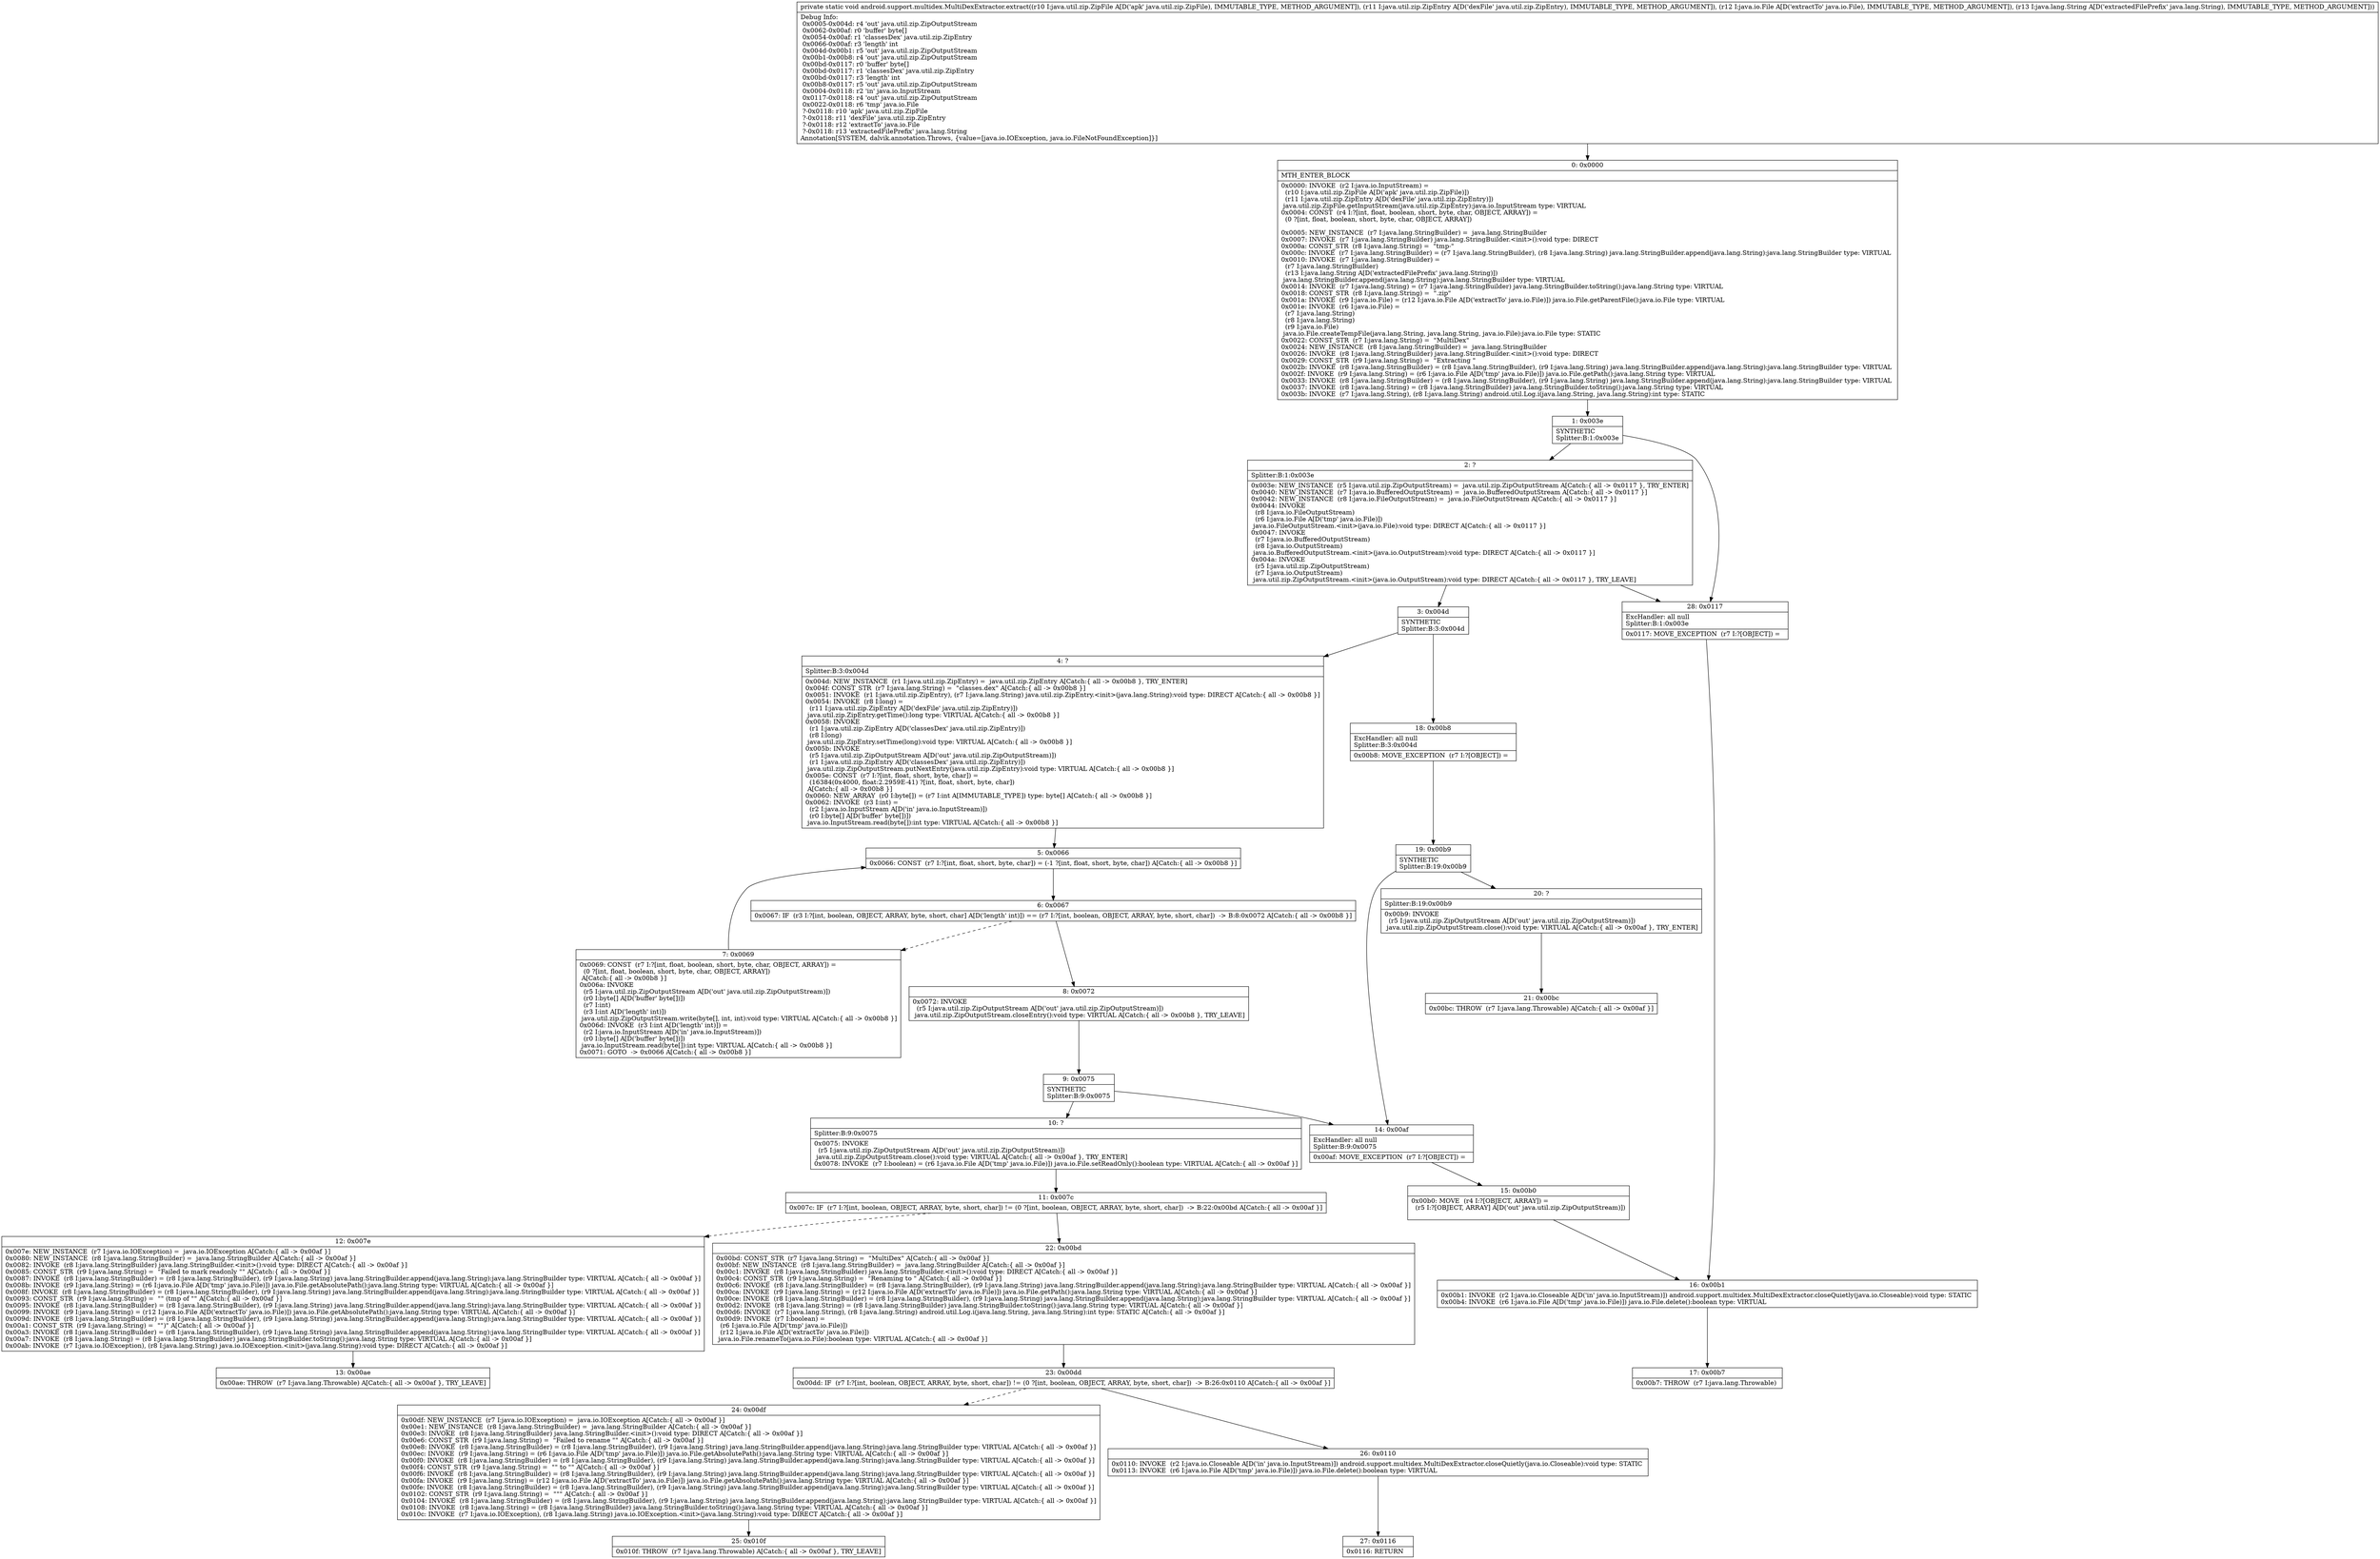 digraph "CFG forandroid.support.multidex.MultiDexExtractor.extract(Ljava\/util\/zip\/ZipFile;Ljava\/util\/zip\/ZipEntry;Ljava\/io\/File;Ljava\/lang\/String;)V" {
Node_0 [shape=record,label="{0\:\ 0x0000|MTH_ENTER_BLOCK\l|0x0000: INVOKE  (r2 I:java.io.InputStream) = \l  (r10 I:java.util.zip.ZipFile A[D('apk' java.util.zip.ZipFile)])\l  (r11 I:java.util.zip.ZipEntry A[D('dexFile' java.util.zip.ZipEntry)])\l java.util.zip.ZipFile.getInputStream(java.util.zip.ZipEntry):java.io.InputStream type: VIRTUAL \l0x0004: CONST  (r4 I:?[int, float, boolean, short, byte, char, OBJECT, ARRAY]) = \l  (0 ?[int, float, boolean, short, byte, char, OBJECT, ARRAY])\l \l0x0005: NEW_INSTANCE  (r7 I:java.lang.StringBuilder) =  java.lang.StringBuilder \l0x0007: INVOKE  (r7 I:java.lang.StringBuilder) java.lang.StringBuilder.\<init\>():void type: DIRECT \l0x000a: CONST_STR  (r8 I:java.lang.String) =  \"tmp\-\" \l0x000c: INVOKE  (r7 I:java.lang.StringBuilder) = (r7 I:java.lang.StringBuilder), (r8 I:java.lang.String) java.lang.StringBuilder.append(java.lang.String):java.lang.StringBuilder type: VIRTUAL \l0x0010: INVOKE  (r7 I:java.lang.StringBuilder) = \l  (r7 I:java.lang.StringBuilder)\l  (r13 I:java.lang.String A[D('extractedFilePrefix' java.lang.String)])\l java.lang.StringBuilder.append(java.lang.String):java.lang.StringBuilder type: VIRTUAL \l0x0014: INVOKE  (r7 I:java.lang.String) = (r7 I:java.lang.StringBuilder) java.lang.StringBuilder.toString():java.lang.String type: VIRTUAL \l0x0018: CONST_STR  (r8 I:java.lang.String) =  \".zip\" \l0x001a: INVOKE  (r9 I:java.io.File) = (r12 I:java.io.File A[D('extractTo' java.io.File)]) java.io.File.getParentFile():java.io.File type: VIRTUAL \l0x001e: INVOKE  (r6 I:java.io.File) = \l  (r7 I:java.lang.String)\l  (r8 I:java.lang.String)\l  (r9 I:java.io.File)\l java.io.File.createTempFile(java.lang.String, java.lang.String, java.io.File):java.io.File type: STATIC \l0x0022: CONST_STR  (r7 I:java.lang.String) =  \"MultiDex\" \l0x0024: NEW_INSTANCE  (r8 I:java.lang.StringBuilder) =  java.lang.StringBuilder \l0x0026: INVOKE  (r8 I:java.lang.StringBuilder) java.lang.StringBuilder.\<init\>():void type: DIRECT \l0x0029: CONST_STR  (r9 I:java.lang.String) =  \"Extracting \" \l0x002b: INVOKE  (r8 I:java.lang.StringBuilder) = (r8 I:java.lang.StringBuilder), (r9 I:java.lang.String) java.lang.StringBuilder.append(java.lang.String):java.lang.StringBuilder type: VIRTUAL \l0x002f: INVOKE  (r9 I:java.lang.String) = (r6 I:java.io.File A[D('tmp' java.io.File)]) java.io.File.getPath():java.lang.String type: VIRTUAL \l0x0033: INVOKE  (r8 I:java.lang.StringBuilder) = (r8 I:java.lang.StringBuilder), (r9 I:java.lang.String) java.lang.StringBuilder.append(java.lang.String):java.lang.StringBuilder type: VIRTUAL \l0x0037: INVOKE  (r8 I:java.lang.String) = (r8 I:java.lang.StringBuilder) java.lang.StringBuilder.toString():java.lang.String type: VIRTUAL \l0x003b: INVOKE  (r7 I:java.lang.String), (r8 I:java.lang.String) android.util.Log.i(java.lang.String, java.lang.String):int type: STATIC \l}"];
Node_1 [shape=record,label="{1\:\ 0x003e|SYNTHETIC\lSplitter:B:1:0x003e\l}"];
Node_2 [shape=record,label="{2\:\ ?|Splitter:B:1:0x003e\l|0x003e: NEW_INSTANCE  (r5 I:java.util.zip.ZipOutputStream) =  java.util.zip.ZipOutputStream A[Catch:\{ all \-\> 0x0117 \}, TRY_ENTER]\l0x0040: NEW_INSTANCE  (r7 I:java.io.BufferedOutputStream) =  java.io.BufferedOutputStream A[Catch:\{ all \-\> 0x0117 \}]\l0x0042: NEW_INSTANCE  (r8 I:java.io.FileOutputStream) =  java.io.FileOutputStream A[Catch:\{ all \-\> 0x0117 \}]\l0x0044: INVOKE  \l  (r8 I:java.io.FileOutputStream)\l  (r6 I:java.io.File A[D('tmp' java.io.File)])\l java.io.FileOutputStream.\<init\>(java.io.File):void type: DIRECT A[Catch:\{ all \-\> 0x0117 \}]\l0x0047: INVOKE  \l  (r7 I:java.io.BufferedOutputStream)\l  (r8 I:java.io.OutputStream)\l java.io.BufferedOutputStream.\<init\>(java.io.OutputStream):void type: DIRECT A[Catch:\{ all \-\> 0x0117 \}]\l0x004a: INVOKE  \l  (r5 I:java.util.zip.ZipOutputStream)\l  (r7 I:java.io.OutputStream)\l java.util.zip.ZipOutputStream.\<init\>(java.io.OutputStream):void type: DIRECT A[Catch:\{ all \-\> 0x0117 \}, TRY_LEAVE]\l}"];
Node_3 [shape=record,label="{3\:\ 0x004d|SYNTHETIC\lSplitter:B:3:0x004d\l}"];
Node_4 [shape=record,label="{4\:\ ?|Splitter:B:3:0x004d\l|0x004d: NEW_INSTANCE  (r1 I:java.util.zip.ZipEntry) =  java.util.zip.ZipEntry A[Catch:\{ all \-\> 0x00b8 \}, TRY_ENTER]\l0x004f: CONST_STR  (r7 I:java.lang.String) =  \"classes.dex\" A[Catch:\{ all \-\> 0x00b8 \}]\l0x0051: INVOKE  (r1 I:java.util.zip.ZipEntry), (r7 I:java.lang.String) java.util.zip.ZipEntry.\<init\>(java.lang.String):void type: DIRECT A[Catch:\{ all \-\> 0x00b8 \}]\l0x0054: INVOKE  (r8 I:long) = \l  (r11 I:java.util.zip.ZipEntry A[D('dexFile' java.util.zip.ZipEntry)])\l java.util.zip.ZipEntry.getTime():long type: VIRTUAL A[Catch:\{ all \-\> 0x00b8 \}]\l0x0058: INVOKE  \l  (r1 I:java.util.zip.ZipEntry A[D('classesDex' java.util.zip.ZipEntry)])\l  (r8 I:long)\l java.util.zip.ZipEntry.setTime(long):void type: VIRTUAL A[Catch:\{ all \-\> 0x00b8 \}]\l0x005b: INVOKE  \l  (r5 I:java.util.zip.ZipOutputStream A[D('out' java.util.zip.ZipOutputStream)])\l  (r1 I:java.util.zip.ZipEntry A[D('classesDex' java.util.zip.ZipEntry)])\l java.util.zip.ZipOutputStream.putNextEntry(java.util.zip.ZipEntry):void type: VIRTUAL A[Catch:\{ all \-\> 0x00b8 \}]\l0x005e: CONST  (r7 I:?[int, float, short, byte, char]) = \l  (16384(0x4000, float:2.2959E\-41) ?[int, float, short, byte, char])\l A[Catch:\{ all \-\> 0x00b8 \}]\l0x0060: NEW_ARRAY  (r0 I:byte[]) = (r7 I:int A[IMMUTABLE_TYPE]) type: byte[] A[Catch:\{ all \-\> 0x00b8 \}]\l0x0062: INVOKE  (r3 I:int) = \l  (r2 I:java.io.InputStream A[D('in' java.io.InputStream)])\l  (r0 I:byte[] A[D('buffer' byte[])])\l java.io.InputStream.read(byte[]):int type: VIRTUAL A[Catch:\{ all \-\> 0x00b8 \}]\l}"];
Node_5 [shape=record,label="{5\:\ 0x0066|0x0066: CONST  (r7 I:?[int, float, short, byte, char]) = (\-1 ?[int, float, short, byte, char]) A[Catch:\{ all \-\> 0x00b8 \}]\l}"];
Node_6 [shape=record,label="{6\:\ 0x0067|0x0067: IF  (r3 I:?[int, boolean, OBJECT, ARRAY, byte, short, char] A[D('length' int)]) == (r7 I:?[int, boolean, OBJECT, ARRAY, byte, short, char])  \-\> B:8:0x0072 A[Catch:\{ all \-\> 0x00b8 \}]\l}"];
Node_7 [shape=record,label="{7\:\ 0x0069|0x0069: CONST  (r7 I:?[int, float, boolean, short, byte, char, OBJECT, ARRAY]) = \l  (0 ?[int, float, boolean, short, byte, char, OBJECT, ARRAY])\l A[Catch:\{ all \-\> 0x00b8 \}]\l0x006a: INVOKE  \l  (r5 I:java.util.zip.ZipOutputStream A[D('out' java.util.zip.ZipOutputStream)])\l  (r0 I:byte[] A[D('buffer' byte[])])\l  (r7 I:int)\l  (r3 I:int A[D('length' int)])\l java.util.zip.ZipOutputStream.write(byte[], int, int):void type: VIRTUAL A[Catch:\{ all \-\> 0x00b8 \}]\l0x006d: INVOKE  (r3 I:int A[D('length' int)]) = \l  (r2 I:java.io.InputStream A[D('in' java.io.InputStream)])\l  (r0 I:byte[] A[D('buffer' byte[])])\l java.io.InputStream.read(byte[]):int type: VIRTUAL A[Catch:\{ all \-\> 0x00b8 \}]\l0x0071: GOTO  \-\> 0x0066 A[Catch:\{ all \-\> 0x00b8 \}]\l}"];
Node_8 [shape=record,label="{8\:\ 0x0072|0x0072: INVOKE  \l  (r5 I:java.util.zip.ZipOutputStream A[D('out' java.util.zip.ZipOutputStream)])\l java.util.zip.ZipOutputStream.closeEntry():void type: VIRTUAL A[Catch:\{ all \-\> 0x00b8 \}, TRY_LEAVE]\l}"];
Node_9 [shape=record,label="{9\:\ 0x0075|SYNTHETIC\lSplitter:B:9:0x0075\l}"];
Node_10 [shape=record,label="{10\:\ ?|Splitter:B:9:0x0075\l|0x0075: INVOKE  \l  (r5 I:java.util.zip.ZipOutputStream A[D('out' java.util.zip.ZipOutputStream)])\l java.util.zip.ZipOutputStream.close():void type: VIRTUAL A[Catch:\{ all \-\> 0x00af \}, TRY_ENTER]\l0x0078: INVOKE  (r7 I:boolean) = (r6 I:java.io.File A[D('tmp' java.io.File)]) java.io.File.setReadOnly():boolean type: VIRTUAL A[Catch:\{ all \-\> 0x00af \}]\l}"];
Node_11 [shape=record,label="{11\:\ 0x007c|0x007c: IF  (r7 I:?[int, boolean, OBJECT, ARRAY, byte, short, char]) != (0 ?[int, boolean, OBJECT, ARRAY, byte, short, char])  \-\> B:22:0x00bd A[Catch:\{ all \-\> 0x00af \}]\l}"];
Node_12 [shape=record,label="{12\:\ 0x007e|0x007e: NEW_INSTANCE  (r7 I:java.io.IOException) =  java.io.IOException A[Catch:\{ all \-\> 0x00af \}]\l0x0080: NEW_INSTANCE  (r8 I:java.lang.StringBuilder) =  java.lang.StringBuilder A[Catch:\{ all \-\> 0x00af \}]\l0x0082: INVOKE  (r8 I:java.lang.StringBuilder) java.lang.StringBuilder.\<init\>():void type: DIRECT A[Catch:\{ all \-\> 0x00af \}]\l0x0085: CONST_STR  (r9 I:java.lang.String) =  \"Failed to mark readonly \"\" A[Catch:\{ all \-\> 0x00af \}]\l0x0087: INVOKE  (r8 I:java.lang.StringBuilder) = (r8 I:java.lang.StringBuilder), (r9 I:java.lang.String) java.lang.StringBuilder.append(java.lang.String):java.lang.StringBuilder type: VIRTUAL A[Catch:\{ all \-\> 0x00af \}]\l0x008b: INVOKE  (r9 I:java.lang.String) = (r6 I:java.io.File A[D('tmp' java.io.File)]) java.io.File.getAbsolutePath():java.lang.String type: VIRTUAL A[Catch:\{ all \-\> 0x00af \}]\l0x008f: INVOKE  (r8 I:java.lang.StringBuilder) = (r8 I:java.lang.StringBuilder), (r9 I:java.lang.String) java.lang.StringBuilder.append(java.lang.String):java.lang.StringBuilder type: VIRTUAL A[Catch:\{ all \-\> 0x00af \}]\l0x0093: CONST_STR  (r9 I:java.lang.String) =  \"\" (tmp of \"\" A[Catch:\{ all \-\> 0x00af \}]\l0x0095: INVOKE  (r8 I:java.lang.StringBuilder) = (r8 I:java.lang.StringBuilder), (r9 I:java.lang.String) java.lang.StringBuilder.append(java.lang.String):java.lang.StringBuilder type: VIRTUAL A[Catch:\{ all \-\> 0x00af \}]\l0x0099: INVOKE  (r9 I:java.lang.String) = (r12 I:java.io.File A[D('extractTo' java.io.File)]) java.io.File.getAbsolutePath():java.lang.String type: VIRTUAL A[Catch:\{ all \-\> 0x00af \}]\l0x009d: INVOKE  (r8 I:java.lang.StringBuilder) = (r8 I:java.lang.StringBuilder), (r9 I:java.lang.String) java.lang.StringBuilder.append(java.lang.String):java.lang.StringBuilder type: VIRTUAL A[Catch:\{ all \-\> 0x00af \}]\l0x00a1: CONST_STR  (r9 I:java.lang.String) =  \"\")\" A[Catch:\{ all \-\> 0x00af \}]\l0x00a3: INVOKE  (r8 I:java.lang.StringBuilder) = (r8 I:java.lang.StringBuilder), (r9 I:java.lang.String) java.lang.StringBuilder.append(java.lang.String):java.lang.StringBuilder type: VIRTUAL A[Catch:\{ all \-\> 0x00af \}]\l0x00a7: INVOKE  (r8 I:java.lang.String) = (r8 I:java.lang.StringBuilder) java.lang.StringBuilder.toString():java.lang.String type: VIRTUAL A[Catch:\{ all \-\> 0x00af \}]\l0x00ab: INVOKE  (r7 I:java.io.IOException), (r8 I:java.lang.String) java.io.IOException.\<init\>(java.lang.String):void type: DIRECT A[Catch:\{ all \-\> 0x00af \}]\l}"];
Node_13 [shape=record,label="{13\:\ 0x00ae|0x00ae: THROW  (r7 I:java.lang.Throwable) A[Catch:\{ all \-\> 0x00af \}, TRY_LEAVE]\l}"];
Node_14 [shape=record,label="{14\:\ 0x00af|ExcHandler: all null\lSplitter:B:9:0x0075\l|0x00af: MOVE_EXCEPTION  (r7 I:?[OBJECT]) =  \l}"];
Node_15 [shape=record,label="{15\:\ 0x00b0|0x00b0: MOVE  (r4 I:?[OBJECT, ARRAY]) = \l  (r5 I:?[OBJECT, ARRAY] A[D('out' java.util.zip.ZipOutputStream)])\l \l}"];
Node_16 [shape=record,label="{16\:\ 0x00b1|0x00b1: INVOKE  (r2 I:java.io.Closeable A[D('in' java.io.InputStream)]) android.support.multidex.MultiDexExtractor.closeQuietly(java.io.Closeable):void type: STATIC \l0x00b4: INVOKE  (r6 I:java.io.File A[D('tmp' java.io.File)]) java.io.File.delete():boolean type: VIRTUAL \l}"];
Node_17 [shape=record,label="{17\:\ 0x00b7|0x00b7: THROW  (r7 I:java.lang.Throwable) \l}"];
Node_18 [shape=record,label="{18\:\ 0x00b8|ExcHandler: all null\lSplitter:B:3:0x004d\l|0x00b8: MOVE_EXCEPTION  (r7 I:?[OBJECT]) =  \l}"];
Node_19 [shape=record,label="{19\:\ 0x00b9|SYNTHETIC\lSplitter:B:19:0x00b9\l}"];
Node_20 [shape=record,label="{20\:\ ?|Splitter:B:19:0x00b9\l|0x00b9: INVOKE  \l  (r5 I:java.util.zip.ZipOutputStream A[D('out' java.util.zip.ZipOutputStream)])\l java.util.zip.ZipOutputStream.close():void type: VIRTUAL A[Catch:\{ all \-\> 0x00af \}, TRY_ENTER]\l}"];
Node_21 [shape=record,label="{21\:\ 0x00bc|0x00bc: THROW  (r7 I:java.lang.Throwable) A[Catch:\{ all \-\> 0x00af \}]\l}"];
Node_22 [shape=record,label="{22\:\ 0x00bd|0x00bd: CONST_STR  (r7 I:java.lang.String) =  \"MultiDex\" A[Catch:\{ all \-\> 0x00af \}]\l0x00bf: NEW_INSTANCE  (r8 I:java.lang.StringBuilder) =  java.lang.StringBuilder A[Catch:\{ all \-\> 0x00af \}]\l0x00c1: INVOKE  (r8 I:java.lang.StringBuilder) java.lang.StringBuilder.\<init\>():void type: DIRECT A[Catch:\{ all \-\> 0x00af \}]\l0x00c4: CONST_STR  (r9 I:java.lang.String) =  \"Renaming to \" A[Catch:\{ all \-\> 0x00af \}]\l0x00c6: INVOKE  (r8 I:java.lang.StringBuilder) = (r8 I:java.lang.StringBuilder), (r9 I:java.lang.String) java.lang.StringBuilder.append(java.lang.String):java.lang.StringBuilder type: VIRTUAL A[Catch:\{ all \-\> 0x00af \}]\l0x00ca: INVOKE  (r9 I:java.lang.String) = (r12 I:java.io.File A[D('extractTo' java.io.File)]) java.io.File.getPath():java.lang.String type: VIRTUAL A[Catch:\{ all \-\> 0x00af \}]\l0x00ce: INVOKE  (r8 I:java.lang.StringBuilder) = (r8 I:java.lang.StringBuilder), (r9 I:java.lang.String) java.lang.StringBuilder.append(java.lang.String):java.lang.StringBuilder type: VIRTUAL A[Catch:\{ all \-\> 0x00af \}]\l0x00d2: INVOKE  (r8 I:java.lang.String) = (r8 I:java.lang.StringBuilder) java.lang.StringBuilder.toString():java.lang.String type: VIRTUAL A[Catch:\{ all \-\> 0x00af \}]\l0x00d6: INVOKE  (r7 I:java.lang.String), (r8 I:java.lang.String) android.util.Log.i(java.lang.String, java.lang.String):int type: STATIC A[Catch:\{ all \-\> 0x00af \}]\l0x00d9: INVOKE  (r7 I:boolean) = \l  (r6 I:java.io.File A[D('tmp' java.io.File)])\l  (r12 I:java.io.File A[D('extractTo' java.io.File)])\l java.io.File.renameTo(java.io.File):boolean type: VIRTUAL A[Catch:\{ all \-\> 0x00af \}]\l}"];
Node_23 [shape=record,label="{23\:\ 0x00dd|0x00dd: IF  (r7 I:?[int, boolean, OBJECT, ARRAY, byte, short, char]) != (0 ?[int, boolean, OBJECT, ARRAY, byte, short, char])  \-\> B:26:0x0110 A[Catch:\{ all \-\> 0x00af \}]\l}"];
Node_24 [shape=record,label="{24\:\ 0x00df|0x00df: NEW_INSTANCE  (r7 I:java.io.IOException) =  java.io.IOException A[Catch:\{ all \-\> 0x00af \}]\l0x00e1: NEW_INSTANCE  (r8 I:java.lang.StringBuilder) =  java.lang.StringBuilder A[Catch:\{ all \-\> 0x00af \}]\l0x00e3: INVOKE  (r8 I:java.lang.StringBuilder) java.lang.StringBuilder.\<init\>():void type: DIRECT A[Catch:\{ all \-\> 0x00af \}]\l0x00e6: CONST_STR  (r9 I:java.lang.String) =  \"Failed to rename \"\" A[Catch:\{ all \-\> 0x00af \}]\l0x00e8: INVOKE  (r8 I:java.lang.StringBuilder) = (r8 I:java.lang.StringBuilder), (r9 I:java.lang.String) java.lang.StringBuilder.append(java.lang.String):java.lang.StringBuilder type: VIRTUAL A[Catch:\{ all \-\> 0x00af \}]\l0x00ec: INVOKE  (r9 I:java.lang.String) = (r6 I:java.io.File A[D('tmp' java.io.File)]) java.io.File.getAbsolutePath():java.lang.String type: VIRTUAL A[Catch:\{ all \-\> 0x00af \}]\l0x00f0: INVOKE  (r8 I:java.lang.StringBuilder) = (r8 I:java.lang.StringBuilder), (r9 I:java.lang.String) java.lang.StringBuilder.append(java.lang.String):java.lang.StringBuilder type: VIRTUAL A[Catch:\{ all \-\> 0x00af \}]\l0x00f4: CONST_STR  (r9 I:java.lang.String) =  \"\" to \"\" A[Catch:\{ all \-\> 0x00af \}]\l0x00f6: INVOKE  (r8 I:java.lang.StringBuilder) = (r8 I:java.lang.StringBuilder), (r9 I:java.lang.String) java.lang.StringBuilder.append(java.lang.String):java.lang.StringBuilder type: VIRTUAL A[Catch:\{ all \-\> 0x00af \}]\l0x00fa: INVOKE  (r9 I:java.lang.String) = (r12 I:java.io.File A[D('extractTo' java.io.File)]) java.io.File.getAbsolutePath():java.lang.String type: VIRTUAL A[Catch:\{ all \-\> 0x00af \}]\l0x00fe: INVOKE  (r8 I:java.lang.StringBuilder) = (r8 I:java.lang.StringBuilder), (r9 I:java.lang.String) java.lang.StringBuilder.append(java.lang.String):java.lang.StringBuilder type: VIRTUAL A[Catch:\{ all \-\> 0x00af \}]\l0x0102: CONST_STR  (r9 I:java.lang.String) =  \"\"\" A[Catch:\{ all \-\> 0x00af \}]\l0x0104: INVOKE  (r8 I:java.lang.StringBuilder) = (r8 I:java.lang.StringBuilder), (r9 I:java.lang.String) java.lang.StringBuilder.append(java.lang.String):java.lang.StringBuilder type: VIRTUAL A[Catch:\{ all \-\> 0x00af \}]\l0x0108: INVOKE  (r8 I:java.lang.String) = (r8 I:java.lang.StringBuilder) java.lang.StringBuilder.toString():java.lang.String type: VIRTUAL A[Catch:\{ all \-\> 0x00af \}]\l0x010c: INVOKE  (r7 I:java.io.IOException), (r8 I:java.lang.String) java.io.IOException.\<init\>(java.lang.String):void type: DIRECT A[Catch:\{ all \-\> 0x00af \}]\l}"];
Node_25 [shape=record,label="{25\:\ 0x010f|0x010f: THROW  (r7 I:java.lang.Throwable) A[Catch:\{ all \-\> 0x00af \}, TRY_LEAVE]\l}"];
Node_26 [shape=record,label="{26\:\ 0x0110|0x0110: INVOKE  (r2 I:java.io.Closeable A[D('in' java.io.InputStream)]) android.support.multidex.MultiDexExtractor.closeQuietly(java.io.Closeable):void type: STATIC \l0x0113: INVOKE  (r6 I:java.io.File A[D('tmp' java.io.File)]) java.io.File.delete():boolean type: VIRTUAL \l}"];
Node_27 [shape=record,label="{27\:\ 0x0116|0x0116: RETURN   \l}"];
Node_28 [shape=record,label="{28\:\ 0x0117|ExcHandler: all null\lSplitter:B:1:0x003e\l|0x0117: MOVE_EXCEPTION  (r7 I:?[OBJECT]) =  \l}"];
MethodNode[shape=record,label="{private static void android.support.multidex.MultiDexExtractor.extract((r10 I:java.util.zip.ZipFile A[D('apk' java.util.zip.ZipFile), IMMUTABLE_TYPE, METHOD_ARGUMENT]), (r11 I:java.util.zip.ZipEntry A[D('dexFile' java.util.zip.ZipEntry), IMMUTABLE_TYPE, METHOD_ARGUMENT]), (r12 I:java.io.File A[D('extractTo' java.io.File), IMMUTABLE_TYPE, METHOD_ARGUMENT]), (r13 I:java.lang.String A[D('extractedFilePrefix' java.lang.String), IMMUTABLE_TYPE, METHOD_ARGUMENT]))  | Debug Info:\l  0x0005\-0x004d: r4 'out' java.util.zip.ZipOutputStream\l  0x0062\-0x00af: r0 'buffer' byte[]\l  0x0054\-0x00af: r1 'classesDex' java.util.zip.ZipEntry\l  0x0066\-0x00af: r3 'length' int\l  0x004d\-0x00b1: r5 'out' java.util.zip.ZipOutputStream\l  0x00b1\-0x00b8: r4 'out' java.util.zip.ZipOutputStream\l  0x00bd\-0x0117: r0 'buffer' byte[]\l  0x00bd\-0x0117: r1 'classesDex' java.util.zip.ZipEntry\l  0x00bd\-0x0117: r3 'length' int\l  0x00b8\-0x0117: r5 'out' java.util.zip.ZipOutputStream\l  0x0004\-0x0118: r2 'in' java.io.InputStream\l  0x0117\-0x0118: r4 'out' java.util.zip.ZipOutputStream\l  0x0022\-0x0118: r6 'tmp' java.io.File\l  ?\-0x0118: r10 'apk' java.util.zip.ZipFile\l  ?\-0x0118: r11 'dexFile' java.util.zip.ZipEntry\l  ?\-0x0118: r12 'extractTo' java.io.File\l  ?\-0x0118: r13 'extractedFilePrefix' java.lang.String\lAnnotation[SYSTEM, dalvik.annotation.Throws, \{value=[java.io.IOException, java.io.FileNotFoundException]\}]\l}"];
MethodNode -> Node_0;
Node_0 -> Node_1;
Node_1 -> Node_2;
Node_1 -> Node_28;
Node_2 -> Node_3;
Node_2 -> Node_28;
Node_3 -> Node_4;
Node_3 -> Node_18;
Node_4 -> Node_5;
Node_5 -> Node_6;
Node_6 -> Node_7[style=dashed];
Node_6 -> Node_8;
Node_7 -> Node_5;
Node_8 -> Node_9;
Node_9 -> Node_10;
Node_9 -> Node_14;
Node_10 -> Node_11;
Node_11 -> Node_12[style=dashed];
Node_11 -> Node_22;
Node_12 -> Node_13;
Node_14 -> Node_15;
Node_15 -> Node_16;
Node_16 -> Node_17;
Node_18 -> Node_19;
Node_19 -> Node_20;
Node_19 -> Node_14;
Node_20 -> Node_21;
Node_22 -> Node_23;
Node_23 -> Node_24[style=dashed];
Node_23 -> Node_26;
Node_24 -> Node_25;
Node_26 -> Node_27;
Node_28 -> Node_16;
}

